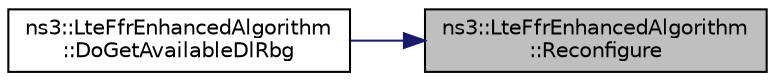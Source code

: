 digraph "ns3::LteFfrEnhancedAlgorithm::Reconfigure"
{
 // LATEX_PDF_SIZE
  edge [fontname="Helvetica",fontsize="10",labelfontname="Helvetica",labelfontsize="10"];
  node [fontname="Helvetica",fontsize="10",shape=record];
  rankdir="RL";
  Node1 [label="ns3::LteFfrEnhancedAlgorithm\l::Reconfigure",height=0.2,width=0.4,color="black", fillcolor="grey75", style="filled", fontcolor="black",tooltip="Automatic FR reconfiguration."];
  Node1 -> Node2 [dir="back",color="midnightblue",fontsize="10",style="solid",fontname="Helvetica"];
  Node2 [label="ns3::LteFfrEnhancedAlgorithm\l::DoGetAvailableDlRbg",height=0.2,width=0.4,color="black", fillcolor="white", style="filled",URL="$classns3_1_1_lte_ffr_enhanced_algorithm.html#ad52d2680e10579f58fade8517ca4479b",tooltip="Implementation of LteFfrSapProvider::GetAvailableDlRbg."];
}
